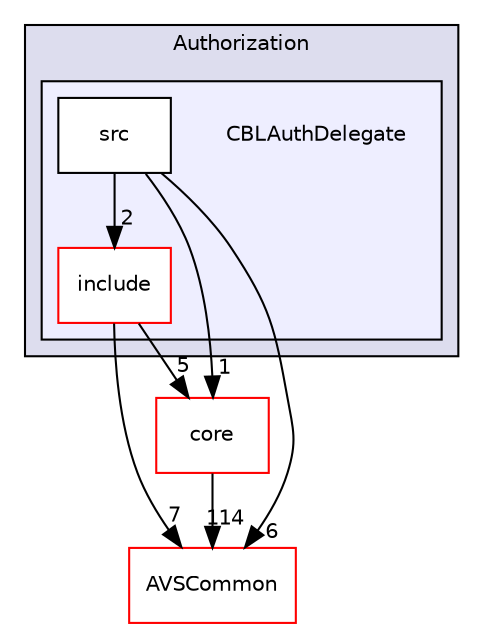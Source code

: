 digraph "/workplace/avs-device-sdk/SampleApp/Authorization/CBLAuthDelegate" {
  compound=true
  node [ fontsize="10", fontname="Helvetica"];
  edge [ labelfontsize="10", labelfontname="Helvetica"];
  subgraph clusterdir_cb95416188067ed3b93365313f46b1cf {
    graph [ bgcolor="#ddddee", pencolor="black", label="Authorization" fontname="Helvetica", fontsize="10", URL="dir_cb95416188067ed3b93365313f46b1cf.html"]
  subgraph clusterdir_394d140097375e95b03f61a9aaebbe14 {
    graph [ bgcolor="#eeeeff", pencolor="black", label="" URL="dir_394d140097375e95b03f61a9aaebbe14.html"];
    dir_394d140097375e95b03f61a9aaebbe14 [shape=plaintext label="CBLAuthDelegate"];
    dir_9dd8d0f9a49957230a9490745c7e4f43 [shape=box label="include" color="red" fillcolor="white" style="filled" URL="dir_9dd8d0f9a49957230a9490745c7e4f43.html"];
    dir_84a78700764e47b4a66040dc2a64606c [shape=box label="src" color="black" fillcolor="white" style="filled" URL="dir_84a78700764e47b4a66040dc2a64606c.html"];
  }
  }
  dir_13e65effb2bde530b17b3d5eefcd0266 [shape=box label="AVSCommon" fillcolor="white" style="filled" color="red" URL="dir_13e65effb2bde530b17b3d5eefcd0266.html"];
  dir_4270bfced15e0e73154b13468c7c9ad9 [shape=box label="core" fillcolor="white" style="filled" color="red" URL="dir_4270bfced15e0e73154b13468c7c9ad9.html"];
  dir_84a78700764e47b4a66040dc2a64606c->dir_9dd8d0f9a49957230a9490745c7e4f43 [headlabel="2", labeldistance=1.5 headhref="dir_000694_000692.html"];
  dir_84a78700764e47b4a66040dc2a64606c->dir_13e65effb2bde530b17b3d5eefcd0266 [headlabel="6", labeldistance=1.5 headhref="dir_000694_000017.html"];
  dir_84a78700764e47b4a66040dc2a64606c->dir_4270bfced15e0e73154b13468c7c9ad9 [headlabel="1", labeldistance=1.5 headhref="dir_000694_000528.html"];
  dir_9dd8d0f9a49957230a9490745c7e4f43->dir_13e65effb2bde530b17b3d5eefcd0266 [headlabel="7", labeldistance=1.5 headhref="dir_000692_000017.html"];
  dir_9dd8d0f9a49957230a9490745c7e4f43->dir_4270bfced15e0e73154b13468c7c9ad9 [headlabel="5", labeldistance=1.5 headhref="dir_000692_000528.html"];
  dir_4270bfced15e0e73154b13468c7c9ad9->dir_13e65effb2bde530b17b3d5eefcd0266 [headlabel="114", labeldistance=1.5 headhref="dir_000528_000017.html"];
}
